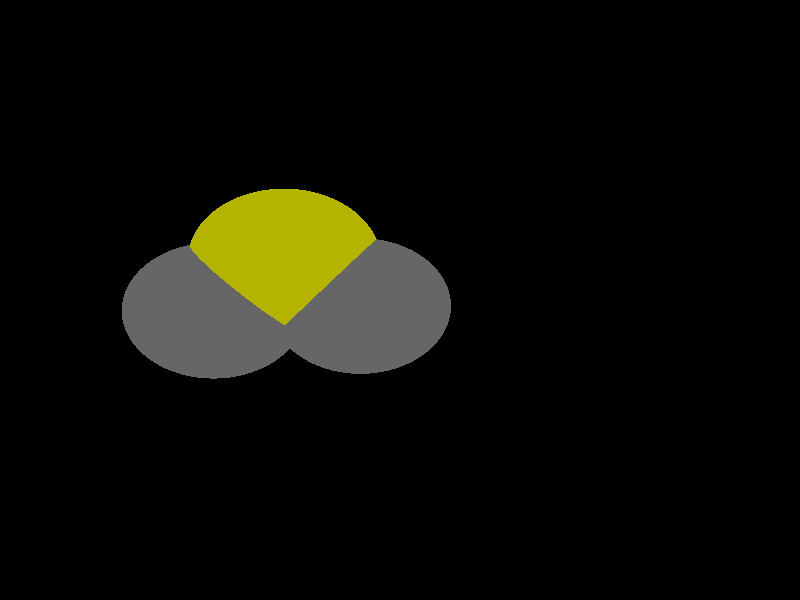 global_settings {
	ambient_light rgb <0.200000002980232, 0.200000002980232, 0.200000002980232>
	max_trace_level 15
}

background { color rgb <0,0,0> }

camera {
	perspective
	location <2.57029488608639, 0.961357780296244, 20.7036635083493>
	angle 40
	up <-0.0526602198058355, 0.997171313721237, -0.0536308898067501>
	right <0.998161252941191, 0.0541747707655781, 0.0271883677216862> * 1
	direction <0.0300169015202046, -0.0521005307454707, -0.998190623237449> }

light_source {
	<18.1546971148529, 19.6884185235655, 24.3766417072875>
	color rgb <1, 1, 1>
	fade_distance 49.6267289548472
	fade_power 0
	spotlight
	area_light <20, 0, 0>, <0, 0, 20>, 20, 20
	circular
	orient
	point_at <-18.1546971148529, -19.6884185235655, -24.3766417072875>
}

light_source {
	<-20.356455361156, 15.5984209712544, -13.8554757418234>
	color rgb <0.300000011920929, 0.300000011920929, 0.300000011920929> shadowless
	fade_distance 49.6267289548472
	fade_power 0
	parallel
	point_at <20.356455361156, -15.5984209712544, 13.8554757418234>
}

#default {
	finish {ambient 0.5 diffuse 1 specular 0.2 roughness .01 metallic 1}
}

union {
cylinder {
	<-0.267345251027412, -0.564188678514838, 6.89164496354728e-07>, 	<0.30568947394477, 0.0305851993149546, 1.22773934837202e-07>, 0.075
	pigment { rgbt <0.400000005960464, 0.400000005960464, 0.400000005960464, 0> }
}
cylinder {
	<0.30568947394477, 0.0305851993149546, 1.22773934837202e-07>, 	<0.987376965849978, 0.738133791676801, -5.51009597807189e-07>, 0.075
	pigment { rgbt <0.699999988079071, 0.699999988079071, 0, 0> }
}
cylinder {
	<0.987376965849978, 0.738133791676801, -5.51009597807189e-07>, 	<1.78857510377462, 0.169447242724042, -3.39070458231687e-07>, 0.075
	pigment { rgbt <0.699999988079071, 0.699999988079071, 0, 0> }
}
cylinder {
	<1.78857510377462, 0.169447242724042, -3.39070458231687e-07>, 	<2.46207191876051, -0.308597527121669, -1.60911862101281e-07>, 0.075
	pigment { rgbt <0.400000005960464, 0.400000005960464, 0.400000005960464, 0> }
}
sphere {
	<-0.267345251027412, -0.564188678514838, 6.89164496354728e-07>, 0.4104
	pigment { rgbt <0.400000005960464, 0.400000005960464, 0.400000005960464,0> }
}
sphere {
	<0.987376965849978, 0.738133791676801, -5.51009597807189e-07>, 0.567
	pigment { rgbt <0.699999988079071, 0.699999988079071, 0,0> }
}
sphere {
	<2.46207191876051, -0.308597527121669, -1.60911862101281e-07>, 0.4104
	pigment { rgbt <0.400000005960464, 0.400000005960464, 0.400000005960464,0> }
}
}
merge {
}
union {
}
merge {
sphere {
	<-0.267345251027412, -0.564188678514838, 6.89164496354728e-07>, 1.69983
	pigment { rgbt <0, 0, 0,0> }
}
sphere {
	<0.987376965849978, 0.738133791676801, -5.51009597807189e-07>, 1.79982
	pigment { rgbt <0, 0, 0,0> }
}
sphere {
	<2.46207191876051, -0.308597527121669, -1.60911862101281e-07>, 1.69983
	pigment { rgbt <0, 0, 0,0> }
}
sphere {
	<-0.267345251027412, -0.564188678514838, 6.89164496354728e-07>, 1.7
	pigment { rgbt <0.400000005960464, 0.400000005960464, 0.400000005960464,0.350000023841858> }
}
sphere {
	<0.987376965849978, 0.738133791676801, -5.51009597807189e-07>, 1.8
	pigment { rgbt <0.699999988079071, 0.699999988079071, 0,0.350000023841858> }
}
sphere {
	<2.46207191876051, -0.308597527121669, -1.60911862101281e-07>, 1.7
	pigment { rgbt <0.400000005960464, 0.400000005960464, 0.400000005960464,0.350000023841858> }
}
}
